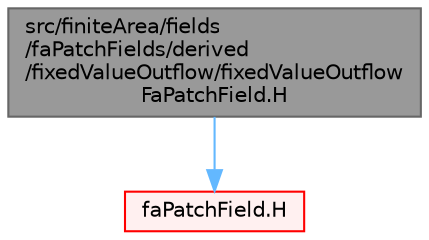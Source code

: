 digraph "src/finiteArea/fields/faPatchFields/derived/fixedValueOutflow/fixedValueOutflowFaPatchField.H"
{
 // LATEX_PDF_SIZE
  bgcolor="transparent";
  edge [fontname=Helvetica,fontsize=10,labelfontname=Helvetica,labelfontsize=10];
  node [fontname=Helvetica,fontsize=10,shape=box,height=0.2,width=0.4];
  Node1 [id="Node000001",label="src/finiteArea/fields\l/faPatchFields/derived\l/fixedValueOutflow/fixedValueOutflow\lFaPatchField.H",height=0.2,width=0.4,color="gray40", fillcolor="grey60", style="filled", fontcolor="black",tooltip=" "];
  Node1 -> Node2 [id="edge1_Node000001_Node000002",color="steelblue1",style="solid",tooltip=" "];
  Node2 [id="Node000002",label="faPatchField.H",height=0.2,width=0.4,color="red", fillcolor="#FFF0F0", style="filled",URL="$faPatchField_8H.html",tooltip=" "];
}
